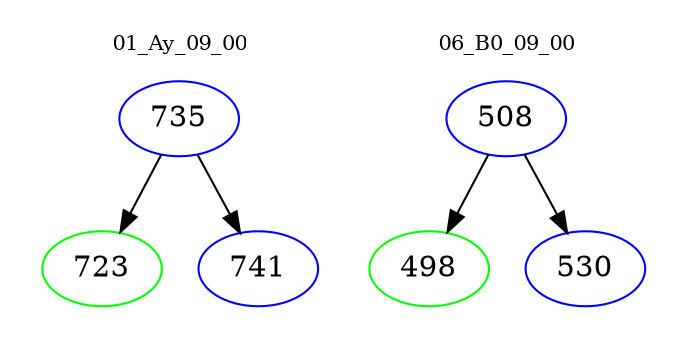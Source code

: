 digraph{
subgraph cluster_0 {
color = white
label = "01_Ay_09_00";
fontsize=10;
T0_735 [label="735", color="blue"]
T0_735 -> T0_723 [color="black"]
T0_723 [label="723", color="green"]
T0_735 -> T0_741 [color="black"]
T0_741 [label="741", color="blue"]
}
subgraph cluster_1 {
color = white
label = "06_B0_09_00";
fontsize=10;
T1_508 [label="508", color="blue"]
T1_508 -> T1_498 [color="black"]
T1_498 [label="498", color="green"]
T1_508 -> T1_530 [color="black"]
T1_530 [label="530", color="blue"]
}
}
